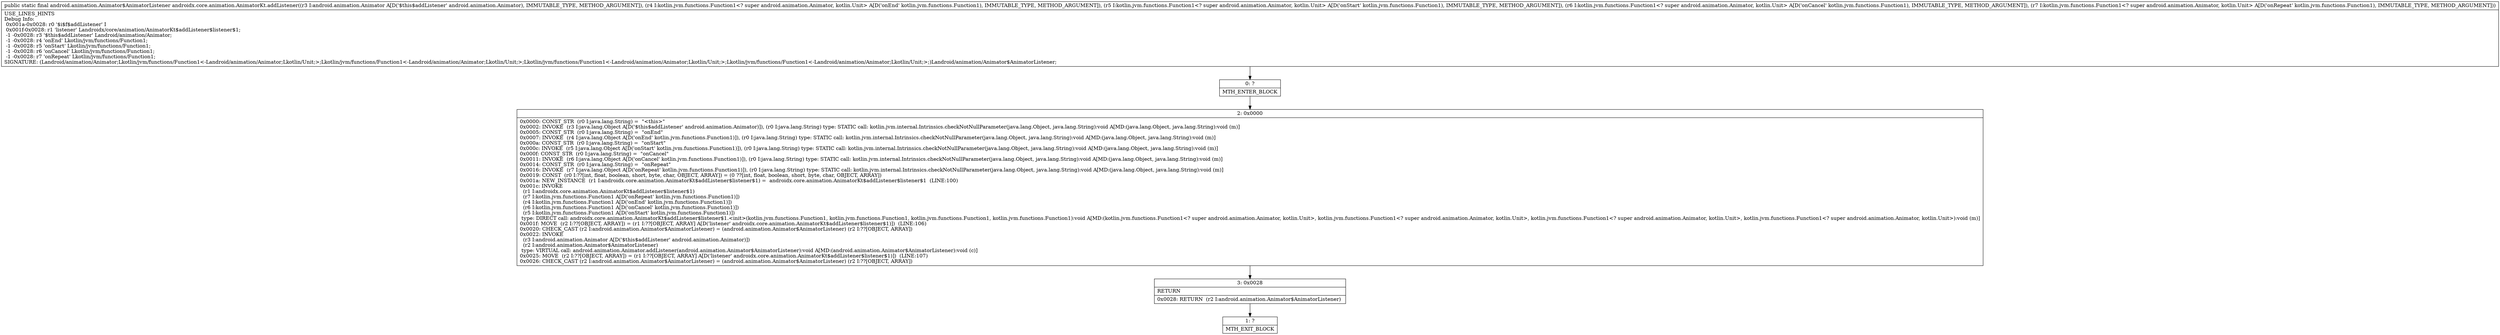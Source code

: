digraph "CFG forandroidx.core.animation.AnimatorKt.addListener(Landroid\/animation\/Animator;Lkotlin\/jvm\/functions\/Function1;Lkotlin\/jvm\/functions\/Function1;Lkotlin\/jvm\/functions\/Function1;Lkotlin\/jvm\/functions\/Function1;)Landroid\/animation\/Animator$AnimatorListener;" {
Node_0 [shape=record,label="{0\:\ ?|MTH_ENTER_BLOCK\l}"];
Node_2 [shape=record,label="{2\:\ 0x0000|0x0000: CONST_STR  (r0 I:java.lang.String) =  \"\<this\>\" \l0x0002: INVOKE  (r3 I:java.lang.Object A[D('$this$addListener' android.animation.Animator)]), (r0 I:java.lang.String) type: STATIC call: kotlin.jvm.internal.Intrinsics.checkNotNullParameter(java.lang.Object, java.lang.String):void A[MD:(java.lang.Object, java.lang.String):void (m)]\l0x0005: CONST_STR  (r0 I:java.lang.String) =  \"onEnd\" \l0x0007: INVOKE  (r4 I:java.lang.Object A[D('onEnd' kotlin.jvm.functions.Function1)]), (r0 I:java.lang.String) type: STATIC call: kotlin.jvm.internal.Intrinsics.checkNotNullParameter(java.lang.Object, java.lang.String):void A[MD:(java.lang.Object, java.lang.String):void (m)]\l0x000a: CONST_STR  (r0 I:java.lang.String) =  \"onStart\" \l0x000c: INVOKE  (r5 I:java.lang.Object A[D('onStart' kotlin.jvm.functions.Function1)]), (r0 I:java.lang.String) type: STATIC call: kotlin.jvm.internal.Intrinsics.checkNotNullParameter(java.lang.Object, java.lang.String):void A[MD:(java.lang.Object, java.lang.String):void (m)]\l0x000f: CONST_STR  (r0 I:java.lang.String) =  \"onCancel\" \l0x0011: INVOKE  (r6 I:java.lang.Object A[D('onCancel' kotlin.jvm.functions.Function1)]), (r0 I:java.lang.String) type: STATIC call: kotlin.jvm.internal.Intrinsics.checkNotNullParameter(java.lang.Object, java.lang.String):void A[MD:(java.lang.Object, java.lang.String):void (m)]\l0x0014: CONST_STR  (r0 I:java.lang.String) =  \"onRepeat\" \l0x0016: INVOKE  (r7 I:java.lang.Object A[D('onRepeat' kotlin.jvm.functions.Function1)]), (r0 I:java.lang.String) type: STATIC call: kotlin.jvm.internal.Intrinsics.checkNotNullParameter(java.lang.Object, java.lang.String):void A[MD:(java.lang.Object, java.lang.String):void (m)]\l0x0019: CONST  (r0 I:??[int, float, boolean, short, byte, char, OBJECT, ARRAY]) = (0 ??[int, float, boolean, short, byte, char, OBJECT, ARRAY]) \l0x001a: NEW_INSTANCE  (r1 I:androidx.core.animation.AnimatorKt$addListener$listener$1) =  androidx.core.animation.AnimatorKt$addListener$listener$1  (LINE:100)\l0x001c: INVOKE  \l  (r1 I:androidx.core.animation.AnimatorKt$addListener$listener$1)\l  (r7 I:kotlin.jvm.functions.Function1 A[D('onRepeat' kotlin.jvm.functions.Function1)])\l  (r4 I:kotlin.jvm.functions.Function1 A[D('onEnd' kotlin.jvm.functions.Function1)])\l  (r6 I:kotlin.jvm.functions.Function1 A[D('onCancel' kotlin.jvm.functions.Function1)])\l  (r5 I:kotlin.jvm.functions.Function1 A[D('onStart' kotlin.jvm.functions.Function1)])\l type: DIRECT call: androidx.core.animation.AnimatorKt$addListener$listener$1.\<init\>(kotlin.jvm.functions.Function1, kotlin.jvm.functions.Function1, kotlin.jvm.functions.Function1, kotlin.jvm.functions.Function1):void A[MD:(kotlin.jvm.functions.Function1\<? super android.animation.Animator, kotlin.Unit\>, kotlin.jvm.functions.Function1\<? super android.animation.Animator, kotlin.Unit\>, kotlin.jvm.functions.Function1\<? super android.animation.Animator, kotlin.Unit\>, kotlin.jvm.functions.Function1\<? super android.animation.Animator, kotlin.Unit\>):void (m)]\l0x001f: MOVE  (r2 I:??[OBJECT, ARRAY]) = (r1 I:??[OBJECT, ARRAY] A[D('listener' androidx.core.animation.AnimatorKt$addListener$listener$1)])  (LINE:106)\l0x0020: CHECK_CAST (r2 I:android.animation.Animator$AnimatorListener) = (android.animation.Animator$AnimatorListener) (r2 I:??[OBJECT, ARRAY]) \l0x0022: INVOKE  \l  (r3 I:android.animation.Animator A[D('$this$addListener' android.animation.Animator)])\l  (r2 I:android.animation.Animator$AnimatorListener)\l type: VIRTUAL call: android.animation.Animator.addListener(android.animation.Animator$AnimatorListener):void A[MD:(android.animation.Animator$AnimatorListener):void (c)]\l0x0025: MOVE  (r2 I:??[OBJECT, ARRAY]) = (r1 I:??[OBJECT, ARRAY] A[D('listener' androidx.core.animation.AnimatorKt$addListener$listener$1)])  (LINE:107)\l0x0026: CHECK_CAST (r2 I:android.animation.Animator$AnimatorListener) = (android.animation.Animator$AnimatorListener) (r2 I:??[OBJECT, ARRAY]) \l}"];
Node_3 [shape=record,label="{3\:\ 0x0028|RETURN\l|0x0028: RETURN  (r2 I:android.animation.Animator$AnimatorListener) \l}"];
Node_1 [shape=record,label="{1\:\ ?|MTH_EXIT_BLOCK\l}"];
MethodNode[shape=record,label="{public static final android.animation.Animator$AnimatorListener androidx.core.animation.AnimatorKt.addListener((r3 I:android.animation.Animator A[D('$this$addListener' android.animation.Animator), IMMUTABLE_TYPE, METHOD_ARGUMENT]), (r4 I:kotlin.jvm.functions.Function1\<? super android.animation.Animator, kotlin.Unit\> A[D('onEnd' kotlin.jvm.functions.Function1), IMMUTABLE_TYPE, METHOD_ARGUMENT]), (r5 I:kotlin.jvm.functions.Function1\<? super android.animation.Animator, kotlin.Unit\> A[D('onStart' kotlin.jvm.functions.Function1), IMMUTABLE_TYPE, METHOD_ARGUMENT]), (r6 I:kotlin.jvm.functions.Function1\<? super android.animation.Animator, kotlin.Unit\> A[D('onCancel' kotlin.jvm.functions.Function1), IMMUTABLE_TYPE, METHOD_ARGUMENT]), (r7 I:kotlin.jvm.functions.Function1\<? super android.animation.Animator, kotlin.Unit\> A[D('onRepeat' kotlin.jvm.functions.Function1), IMMUTABLE_TYPE, METHOD_ARGUMENT]))  | USE_LINES_HINTS\lDebug Info:\l  0x001a\-0x0028: r0 '$i$f$addListener' I\l  0x001f\-0x0028: r1 'listener' Landroidx\/core\/animation\/AnimatorKt$addListener$listener$1;\l  \-1 \-0x0028: r3 '$this$addListener' Landroid\/animation\/Animator;\l  \-1 \-0x0028: r4 'onEnd' Lkotlin\/jvm\/functions\/Function1;\l  \-1 \-0x0028: r5 'onStart' Lkotlin\/jvm\/functions\/Function1;\l  \-1 \-0x0028: r6 'onCancel' Lkotlin\/jvm\/functions\/Function1;\l  \-1 \-0x0028: r7 'onRepeat' Lkotlin\/jvm\/functions\/Function1;\lSIGNATURE: (Landroid\/animation\/Animator;Lkotlin\/jvm\/functions\/Function1\<\-Landroid\/animation\/Animator;Lkotlin\/Unit;\>;Lkotlin\/jvm\/functions\/Function1\<\-Landroid\/animation\/Animator;Lkotlin\/Unit;\>;Lkotlin\/jvm\/functions\/Function1\<\-Landroid\/animation\/Animator;Lkotlin\/Unit;\>;Lkotlin\/jvm\/functions\/Function1\<\-Landroid\/animation\/Animator;Lkotlin\/Unit;\>;)Landroid\/animation\/Animator$AnimatorListener;\l}"];
MethodNode -> Node_0;Node_0 -> Node_2;
Node_2 -> Node_3;
Node_3 -> Node_1;
}

